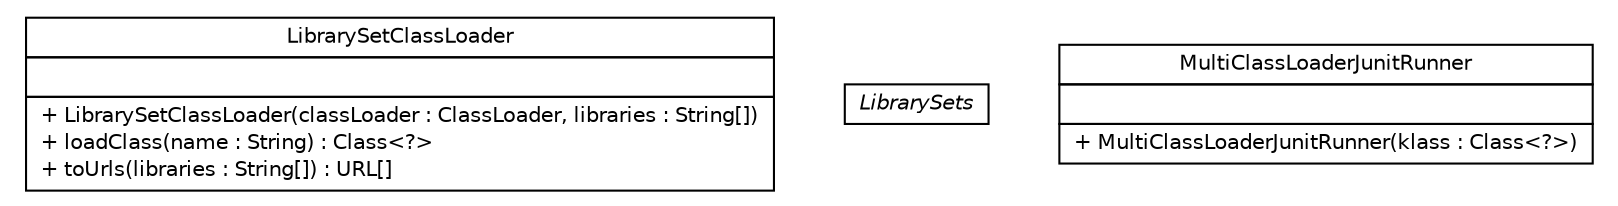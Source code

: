 #!/usr/local/bin/dot
#
# Class diagram 
# Generated by UMLGraph version R5_6-24-gf6e263 (http://www.umlgraph.org/)
#

digraph G {
	edge [fontname="Helvetica",fontsize=10,labelfontname="Helvetica",labelfontsize=10];
	node [fontname="Helvetica",fontsize=10,shape=plaintext];
	nodesep=0.25;
	ranksep=0.5;
	// top.infra.test.classloader.multi.LibrarySetClassLoader
	c10 [label=<<table title="top.infra.test.classloader.multi.LibrarySetClassLoader" border="0" cellborder="1" cellspacing="0" cellpadding="2" port="p" href="./LibrarySetClassLoader.html">
		<tr><td><table border="0" cellspacing="0" cellpadding="1">
<tr><td align="center" balign="center"> LibrarySetClassLoader </td></tr>
		</table></td></tr>
		<tr><td><table border="0" cellspacing="0" cellpadding="1">
<tr><td align="left" balign="left">  </td></tr>
		</table></td></tr>
		<tr><td><table border="0" cellspacing="0" cellpadding="1">
<tr><td align="left" balign="left"> + LibrarySetClassLoader(classLoader : ClassLoader, libraries : String[]) </td></tr>
<tr><td align="left" balign="left"> + loadClass(name : String) : Class&lt;?&gt; </td></tr>
<tr><td align="left" balign="left"> + toUrls(libraries : String[]) : URL[] </td></tr>
		</table></td></tr>
		</table>>, URL="./LibrarySetClassLoader.html", fontname="Helvetica", fontcolor="black", fontsize=10.0];
	// top.infra.test.classloader.multi.LibrarySets
	c11 [label=<<table title="top.infra.test.classloader.multi.LibrarySets" border="0" cellborder="1" cellspacing="0" cellpadding="2" port="p" href="./LibrarySets.html">
		<tr><td><table border="0" cellspacing="0" cellpadding="1">
<tr><td align="center" balign="center"><font face="Helvetica-Oblique"> LibrarySets </font></td></tr>
		</table></td></tr>
		</table>>, URL="./LibrarySets.html", fontname="Helvetica", fontcolor="black", fontsize=10.0];
	// top.infra.test.classloader.multi.MultiClassLoaderJunitRunner
	c12 [label=<<table title="top.infra.test.classloader.multi.MultiClassLoaderJunitRunner" border="0" cellborder="1" cellspacing="0" cellpadding="2" port="p" href="./MultiClassLoaderJunitRunner.html">
		<tr><td><table border="0" cellspacing="0" cellpadding="1">
<tr><td align="center" balign="center"> MultiClassLoaderJunitRunner </td></tr>
		</table></td></tr>
		<tr><td><table border="0" cellspacing="0" cellpadding="1">
<tr><td align="left" balign="left">  </td></tr>
		</table></td></tr>
		<tr><td><table border="0" cellspacing="0" cellpadding="1">
<tr><td align="left" balign="left"> + MultiClassLoaderJunitRunner(klass : Class&lt;?&gt;) </td></tr>
		</table></td></tr>
		</table>>, URL="./MultiClassLoaderJunitRunner.html", fontname="Helvetica", fontcolor="black", fontsize=10.0];
}


